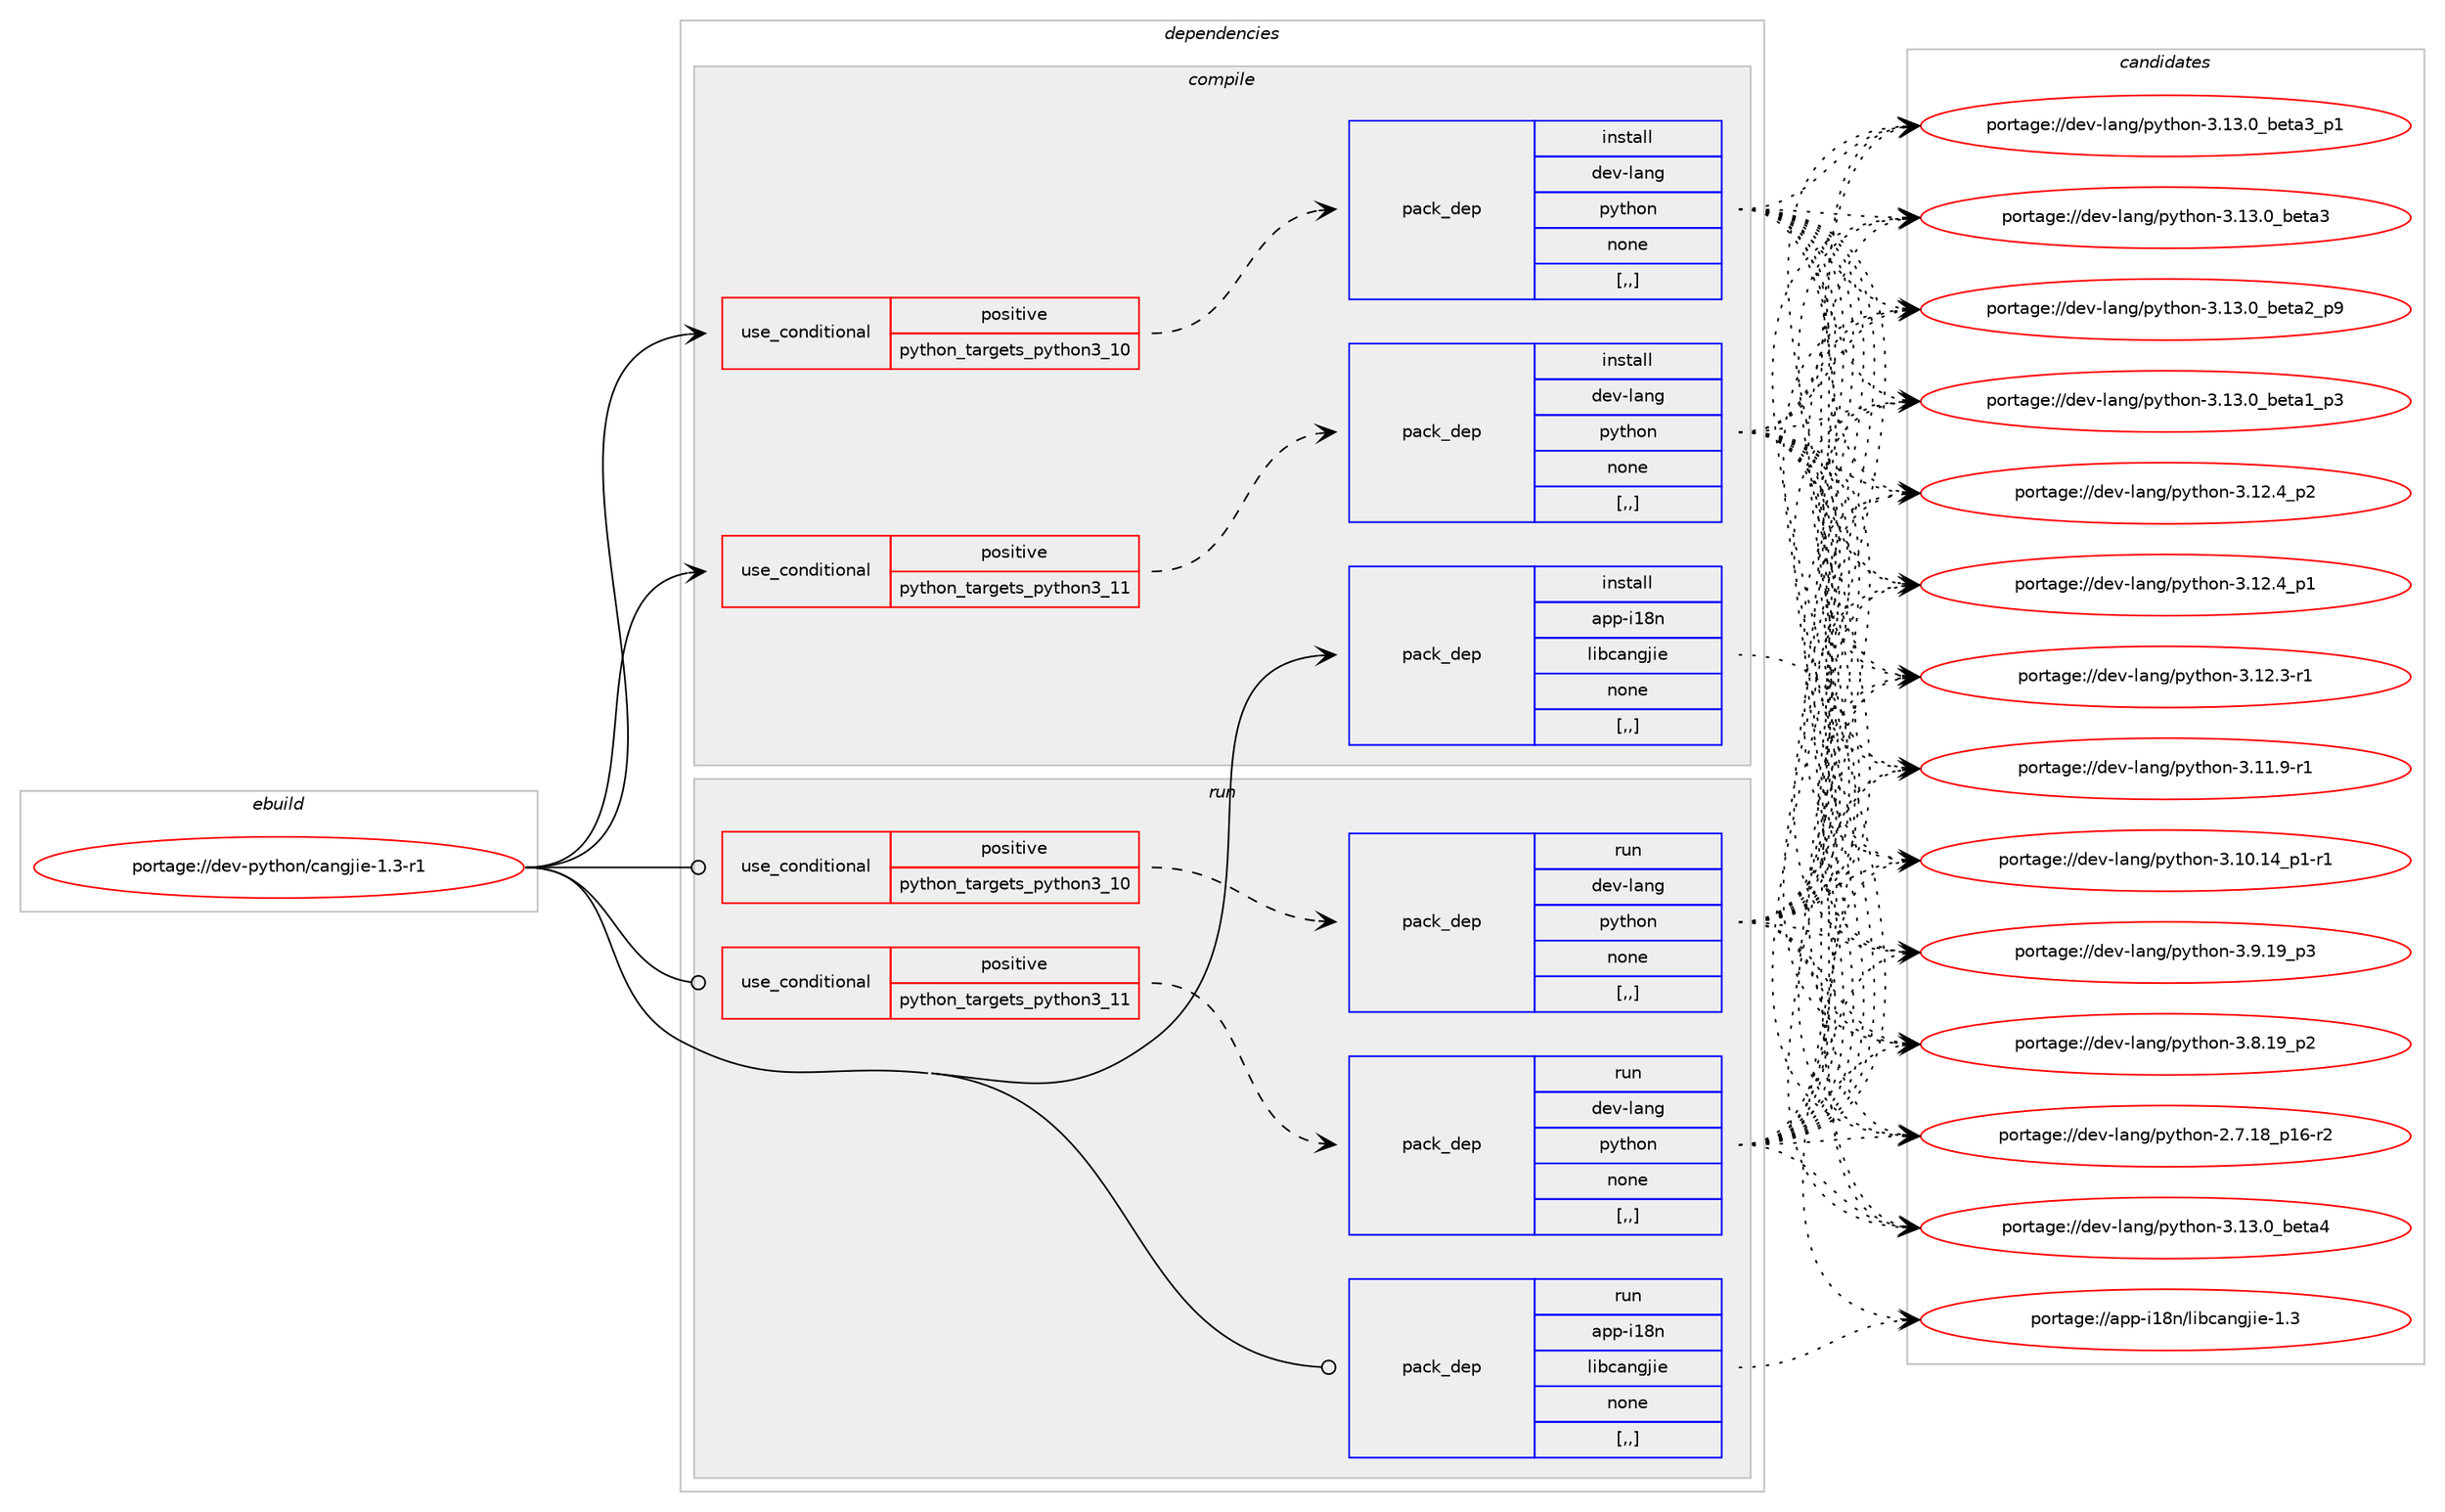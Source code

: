 digraph prolog {

# *************
# Graph options
# *************

newrank=true;
concentrate=true;
compound=true;
graph [rankdir=LR,fontname=Helvetica,fontsize=10,ranksep=1.5];#, ranksep=2.5, nodesep=0.2];
edge  [arrowhead=vee];
node  [fontname=Helvetica,fontsize=10];

# **********
# The ebuild
# **********

subgraph cluster_leftcol {
color=gray;
label=<<i>ebuild</i>>;
id [label="portage://dev-python/cangjie-1.3-r1", color=red, width=4, href="../dev-python/cangjie-1.3-r1.svg"];
}

# ****************
# The dependencies
# ****************

subgraph cluster_midcol {
color=gray;
label=<<i>dependencies</i>>;
subgraph cluster_compile {
fillcolor="#eeeeee";
style=filled;
label=<<i>compile</i>>;
subgraph cond31750 {
dependency143841 [label=<<TABLE BORDER="0" CELLBORDER="1" CELLSPACING="0" CELLPADDING="4"><TR><TD ROWSPAN="3" CELLPADDING="10">use_conditional</TD></TR><TR><TD>positive</TD></TR><TR><TD>python_targets_python3_10</TD></TR></TABLE>>, shape=none, color=red];
subgraph pack110841 {
dependency143842 [label=<<TABLE BORDER="0" CELLBORDER="1" CELLSPACING="0" CELLPADDING="4" WIDTH="220"><TR><TD ROWSPAN="6" CELLPADDING="30">pack_dep</TD></TR><TR><TD WIDTH="110">install</TD></TR><TR><TD>dev-lang</TD></TR><TR><TD>python</TD></TR><TR><TD>none</TD></TR><TR><TD>[,,]</TD></TR></TABLE>>, shape=none, color=blue];
}
dependency143841:e -> dependency143842:w [weight=20,style="dashed",arrowhead="vee"];
}
id:e -> dependency143841:w [weight=20,style="solid",arrowhead="vee"];
subgraph cond31751 {
dependency143843 [label=<<TABLE BORDER="0" CELLBORDER="1" CELLSPACING="0" CELLPADDING="4"><TR><TD ROWSPAN="3" CELLPADDING="10">use_conditional</TD></TR><TR><TD>positive</TD></TR><TR><TD>python_targets_python3_11</TD></TR></TABLE>>, shape=none, color=red];
subgraph pack110842 {
dependency143844 [label=<<TABLE BORDER="0" CELLBORDER="1" CELLSPACING="0" CELLPADDING="4" WIDTH="220"><TR><TD ROWSPAN="6" CELLPADDING="30">pack_dep</TD></TR><TR><TD WIDTH="110">install</TD></TR><TR><TD>dev-lang</TD></TR><TR><TD>python</TD></TR><TR><TD>none</TD></TR><TR><TD>[,,]</TD></TR></TABLE>>, shape=none, color=blue];
}
dependency143843:e -> dependency143844:w [weight=20,style="dashed",arrowhead="vee"];
}
id:e -> dependency143843:w [weight=20,style="solid",arrowhead="vee"];
subgraph pack110843 {
dependency143845 [label=<<TABLE BORDER="0" CELLBORDER="1" CELLSPACING="0" CELLPADDING="4" WIDTH="220"><TR><TD ROWSPAN="6" CELLPADDING="30">pack_dep</TD></TR><TR><TD WIDTH="110">install</TD></TR><TR><TD>app-i18n</TD></TR><TR><TD>libcangjie</TD></TR><TR><TD>none</TD></TR><TR><TD>[,,]</TD></TR></TABLE>>, shape=none, color=blue];
}
id:e -> dependency143845:w [weight=20,style="solid",arrowhead="vee"];
}
subgraph cluster_compileandrun {
fillcolor="#eeeeee";
style=filled;
label=<<i>compile and run</i>>;
}
subgraph cluster_run {
fillcolor="#eeeeee";
style=filled;
label=<<i>run</i>>;
subgraph cond31752 {
dependency143846 [label=<<TABLE BORDER="0" CELLBORDER="1" CELLSPACING="0" CELLPADDING="4"><TR><TD ROWSPAN="3" CELLPADDING="10">use_conditional</TD></TR><TR><TD>positive</TD></TR><TR><TD>python_targets_python3_10</TD></TR></TABLE>>, shape=none, color=red];
subgraph pack110844 {
dependency143847 [label=<<TABLE BORDER="0" CELLBORDER="1" CELLSPACING="0" CELLPADDING="4" WIDTH="220"><TR><TD ROWSPAN="6" CELLPADDING="30">pack_dep</TD></TR><TR><TD WIDTH="110">run</TD></TR><TR><TD>dev-lang</TD></TR><TR><TD>python</TD></TR><TR><TD>none</TD></TR><TR><TD>[,,]</TD></TR></TABLE>>, shape=none, color=blue];
}
dependency143846:e -> dependency143847:w [weight=20,style="dashed",arrowhead="vee"];
}
id:e -> dependency143846:w [weight=20,style="solid",arrowhead="odot"];
subgraph cond31753 {
dependency143848 [label=<<TABLE BORDER="0" CELLBORDER="1" CELLSPACING="0" CELLPADDING="4"><TR><TD ROWSPAN="3" CELLPADDING="10">use_conditional</TD></TR><TR><TD>positive</TD></TR><TR><TD>python_targets_python3_11</TD></TR></TABLE>>, shape=none, color=red];
subgraph pack110845 {
dependency143849 [label=<<TABLE BORDER="0" CELLBORDER="1" CELLSPACING="0" CELLPADDING="4" WIDTH="220"><TR><TD ROWSPAN="6" CELLPADDING="30">pack_dep</TD></TR><TR><TD WIDTH="110">run</TD></TR><TR><TD>dev-lang</TD></TR><TR><TD>python</TD></TR><TR><TD>none</TD></TR><TR><TD>[,,]</TD></TR></TABLE>>, shape=none, color=blue];
}
dependency143848:e -> dependency143849:w [weight=20,style="dashed",arrowhead="vee"];
}
id:e -> dependency143848:w [weight=20,style="solid",arrowhead="odot"];
subgraph pack110846 {
dependency143850 [label=<<TABLE BORDER="0" CELLBORDER="1" CELLSPACING="0" CELLPADDING="4" WIDTH="220"><TR><TD ROWSPAN="6" CELLPADDING="30">pack_dep</TD></TR><TR><TD WIDTH="110">run</TD></TR><TR><TD>app-i18n</TD></TR><TR><TD>libcangjie</TD></TR><TR><TD>none</TD></TR><TR><TD>[,,]</TD></TR></TABLE>>, shape=none, color=blue];
}
id:e -> dependency143850:w [weight=20,style="solid",arrowhead="odot"];
}
}

# **************
# The candidates
# **************

subgraph cluster_choices {
rank=same;
color=gray;
label=<<i>candidates</i>>;

subgraph choice110841 {
color=black;
nodesep=1;
choice1001011184510897110103471121211161041111104551464951464895981011169752 [label="portage://dev-lang/python-3.13.0_beta4", color=red, width=4,href="../dev-lang/python-3.13.0_beta4.svg"];
choice10010111845108971101034711212111610411111045514649514648959810111697519511249 [label="portage://dev-lang/python-3.13.0_beta3_p1", color=red, width=4,href="../dev-lang/python-3.13.0_beta3_p1.svg"];
choice1001011184510897110103471121211161041111104551464951464895981011169751 [label="portage://dev-lang/python-3.13.0_beta3", color=red, width=4,href="../dev-lang/python-3.13.0_beta3.svg"];
choice10010111845108971101034711212111610411111045514649514648959810111697509511257 [label="portage://dev-lang/python-3.13.0_beta2_p9", color=red, width=4,href="../dev-lang/python-3.13.0_beta2_p9.svg"];
choice10010111845108971101034711212111610411111045514649514648959810111697499511251 [label="portage://dev-lang/python-3.13.0_beta1_p3", color=red, width=4,href="../dev-lang/python-3.13.0_beta1_p3.svg"];
choice100101118451089711010347112121116104111110455146495046529511250 [label="portage://dev-lang/python-3.12.4_p2", color=red, width=4,href="../dev-lang/python-3.12.4_p2.svg"];
choice100101118451089711010347112121116104111110455146495046529511249 [label="portage://dev-lang/python-3.12.4_p1", color=red, width=4,href="../dev-lang/python-3.12.4_p1.svg"];
choice100101118451089711010347112121116104111110455146495046514511449 [label="portage://dev-lang/python-3.12.3-r1", color=red, width=4,href="../dev-lang/python-3.12.3-r1.svg"];
choice100101118451089711010347112121116104111110455146494946574511449 [label="portage://dev-lang/python-3.11.9-r1", color=red, width=4,href="../dev-lang/python-3.11.9-r1.svg"];
choice100101118451089711010347112121116104111110455146494846495295112494511449 [label="portage://dev-lang/python-3.10.14_p1-r1", color=red, width=4,href="../dev-lang/python-3.10.14_p1-r1.svg"];
choice100101118451089711010347112121116104111110455146574649579511251 [label="portage://dev-lang/python-3.9.19_p3", color=red, width=4,href="../dev-lang/python-3.9.19_p3.svg"];
choice100101118451089711010347112121116104111110455146564649579511250 [label="portage://dev-lang/python-3.8.19_p2", color=red, width=4,href="../dev-lang/python-3.8.19_p2.svg"];
choice100101118451089711010347112121116104111110455046554649569511249544511450 [label="portage://dev-lang/python-2.7.18_p16-r2", color=red, width=4,href="../dev-lang/python-2.7.18_p16-r2.svg"];
dependency143842:e -> choice1001011184510897110103471121211161041111104551464951464895981011169752:w [style=dotted,weight="100"];
dependency143842:e -> choice10010111845108971101034711212111610411111045514649514648959810111697519511249:w [style=dotted,weight="100"];
dependency143842:e -> choice1001011184510897110103471121211161041111104551464951464895981011169751:w [style=dotted,weight="100"];
dependency143842:e -> choice10010111845108971101034711212111610411111045514649514648959810111697509511257:w [style=dotted,weight="100"];
dependency143842:e -> choice10010111845108971101034711212111610411111045514649514648959810111697499511251:w [style=dotted,weight="100"];
dependency143842:e -> choice100101118451089711010347112121116104111110455146495046529511250:w [style=dotted,weight="100"];
dependency143842:e -> choice100101118451089711010347112121116104111110455146495046529511249:w [style=dotted,weight="100"];
dependency143842:e -> choice100101118451089711010347112121116104111110455146495046514511449:w [style=dotted,weight="100"];
dependency143842:e -> choice100101118451089711010347112121116104111110455146494946574511449:w [style=dotted,weight="100"];
dependency143842:e -> choice100101118451089711010347112121116104111110455146494846495295112494511449:w [style=dotted,weight="100"];
dependency143842:e -> choice100101118451089711010347112121116104111110455146574649579511251:w [style=dotted,weight="100"];
dependency143842:e -> choice100101118451089711010347112121116104111110455146564649579511250:w [style=dotted,weight="100"];
dependency143842:e -> choice100101118451089711010347112121116104111110455046554649569511249544511450:w [style=dotted,weight="100"];
}
subgraph choice110842 {
color=black;
nodesep=1;
choice1001011184510897110103471121211161041111104551464951464895981011169752 [label="portage://dev-lang/python-3.13.0_beta4", color=red, width=4,href="../dev-lang/python-3.13.0_beta4.svg"];
choice10010111845108971101034711212111610411111045514649514648959810111697519511249 [label="portage://dev-lang/python-3.13.0_beta3_p1", color=red, width=4,href="../dev-lang/python-3.13.0_beta3_p1.svg"];
choice1001011184510897110103471121211161041111104551464951464895981011169751 [label="portage://dev-lang/python-3.13.0_beta3", color=red, width=4,href="../dev-lang/python-3.13.0_beta3.svg"];
choice10010111845108971101034711212111610411111045514649514648959810111697509511257 [label="portage://dev-lang/python-3.13.0_beta2_p9", color=red, width=4,href="../dev-lang/python-3.13.0_beta2_p9.svg"];
choice10010111845108971101034711212111610411111045514649514648959810111697499511251 [label="portage://dev-lang/python-3.13.0_beta1_p3", color=red, width=4,href="../dev-lang/python-3.13.0_beta1_p3.svg"];
choice100101118451089711010347112121116104111110455146495046529511250 [label="portage://dev-lang/python-3.12.4_p2", color=red, width=4,href="../dev-lang/python-3.12.4_p2.svg"];
choice100101118451089711010347112121116104111110455146495046529511249 [label="portage://dev-lang/python-3.12.4_p1", color=red, width=4,href="../dev-lang/python-3.12.4_p1.svg"];
choice100101118451089711010347112121116104111110455146495046514511449 [label="portage://dev-lang/python-3.12.3-r1", color=red, width=4,href="../dev-lang/python-3.12.3-r1.svg"];
choice100101118451089711010347112121116104111110455146494946574511449 [label="portage://dev-lang/python-3.11.9-r1", color=red, width=4,href="../dev-lang/python-3.11.9-r1.svg"];
choice100101118451089711010347112121116104111110455146494846495295112494511449 [label="portage://dev-lang/python-3.10.14_p1-r1", color=red, width=4,href="../dev-lang/python-3.10.14_p1-r1.svg"];
choice100101118451089711010347112121116104111110455146574649579511251 [label="portage://dev-lang/python-3.9.19_p3", color=red, width=4,href="../dev-lang/python-3.9.19_p3.svg"];
choice100101118451089711010347112121116104111110455146564649579511250 [label="portage://dev-lang/python-3.8.19_p2", color=red, width=4,href="../dev-lang/python-3.8.19_p2.svg"];
choice100101118451089711010347112121116104111110455046554649569511249544511450 [label="portage://dev-lang/python-2.7.18_p16-r2", color=red, width=4,href="../dev-lang/python-2.7.18_p16-r2.svg"];
dependency143844:e -> choice1001011184510897110103471121211161041111104551464951464895981011169752:w [style=dotted,weight="100"];
dependency143844:e -> choice10010111845108971101034711212111610411111045514649514648959810111697519511249:w [style=dotted,weight="100"];
dependency143844:e -> choice1001011184510897110103471121211161041111104551464951464895981011169751:w [style=dotted,weight="100"];
dependency143844:e -> choice10010111845108971101034711212111610411111045514649514648959810111697509511257:w [style=dotted,weight="100"];
dependency143844:e -> choice10010111845108971101034711212111610411111045514649514648959810111697499511251:w [style=dotted,weight="100"];
dependency143844:e -> choice100101118451089711010347112121116104111110455146495046529511250:w [style=dotted,weight="100"];
dependency143844:e -> choice100101118451089711010347112121116104111110455146495046529511249:w [style=dotted,weight="100"];
dependency143844:e -> choice100101118451089711010347112121116104111110455146495046514511449:w [style=dotted,weight="100"];
dependency143844:e -> choice100101118451089711010347112121116104111110455146494946574511449:w [style=dotted,weight="100"];
dependency143844:e -> choice100101118451089711010347112121116104111110455146494846495295112494511449:w [style=dotted,weight="100"];
dependency143844:e -> choice100101118451089711010347112121116104111110455146574649579511251:w [style=dotted,weight="100"];
dependency143844:e -> choice100101118451089711010347112121116104111110455146564649579511250:w [style=dotted,weight="100"];
dependency143844:e -> choice100101118451089711010347112121116104111110455046554649569511249544511450:w [style=dotted,weight="100"];
}
subgraph choice110843 {
color=black;
nodesep=1;
choice971121124510549561104710810598999711010310610510145494651 [label="portage://app-i18n/libcangjie-1.3", color=red, width=4,href="../app-i18n/libcangjie-1.3.svg"];
dependency143845:e -> choice971121124510549561104710810598999711010310610510145494651:w [style=dotted,weight="100"];
}
subgraph choice110844 {
color=black;
nodesep=1;
choice1001011184510897110103471121211161041111104551464951464895981011169752 [label="portage://dev-lang/python-3.13.0_beta4", color=red, width=4,href="../dev-lang/python-3.13.0_beta4.svg"];
choice10010111845108971101034711212111610411111045514649514648959810111697519511249 [label="portage://dev-lang/python-3.13.0_beta3_p1", color=red, width=4,href="../dev-lang/python-3.13.0_beta3_p1.svg"];
choice1001011184510897110103471121211161041111104551464951464895981011169751 [label="portage://dev-lang/python-3.13.0_beta3", color=red, width=4,href="../dev-lang/python-3.13.0_beta3.svg"];
choice10010111845108971101034711212111610411111045514649514648959810111697509511257 [label="portage://dev-lang/python-3.13.0_beta2_p9", color=red, width=4,href="../dev-lang/python-3.13.0_beta2_p9.svg"];
choice10010111845108971101034711212111610411111045514649514648959810111697499511251 [label="portage://dev-lang/python-3.13.0_beta1_p3", color=red, width=4,href="../dev-lang/python-3.13.0_beta1_p3.svg"];
choice100101118451089711010347112121116104111110455146495046529511250 [label="portage://dev-lang/python-3.12.4_p2", color=red, width=4,href="../dev-lang/python-3.12.4_p2.svg"];
choice100101118451089711010347112121116104111110455146495046529511249 [label="portage://dev-lang/python-3.12.4_p1", color=red, width=4,href="../dev-lang/python-3.12.4_p1.svg"];
choice100101118451089711010347112121116104111110455146495046514511449 [label="portage://dev-lang/python-3.12.3-r1", color=red, width=4,href="../dev-lang/python-3.12.3-r1.svg"];
choice100101118451089711010347112121116104111110455146494946574511449 [label="portage://dev-lang/python-3.11.9-r1", color=red, width=4,href="../dev-lang/python-3.11.9-r1.svg"];
choice100101118451089711010347112121116104111110455146494846495295112494511449 [label="portage://dev-lang/python-3.10.14_p1-r1", color=red, width=4,href="../dev-lang/python-3.10.14_p1-r1.svg"];
choice100101118451089711010347112121116104111110455146574649579511251 [label="portage://dev-lang/python-3.9.19_p3", color=red, width=4,href="../dev-lang/python-3.9.19_p3.svg"];
choice100101118451089711010347112121116104111110455146564649579511250 [label="portage://dev-lang/python-3.8.19_p2", color=red, width=4,href="../dev-lang/python-3.8.19_p2.svg"];
choice100101118451089711010347112121116104111110455046554649569511249544511450 [label="portage://dev-lang/python-2.7.18_p16-r2", color=red, width=4,href="../dev-lang/python-2.7.18_p16-r2.svg"];
dependency143847:e -> choice1001011184510897110103471121211161041111104551464951464895981011169752:w [style=dotted,weight="100"];
dependency143847:e -> choice10010111845108971101034711212111610411111045514649514648959810111697519511249:w [style=dotted,weight="100"];
dependency143847:e -> choice1001011184510897110103471121211161041111104551464951464895981011169751:w [style=dotted,weight="100"];
dependency143847:e -> choice10010111845108971101034711212111610411111045514649514648959810111697509511257:w [style=dotted,weight="100"];
dependency143847:e -> choice10010111845108971101034711212111610411111045514649514648959810111697499511251:w [style=dotted,weight="100"];
dependency143847:e -> choice100101118451089711010347112121116104111110455146495046529511250:w [style=dotted,weight="100"];
dependency143847:e -> choice100101118451089711010347112121116104111110455146495046529511249:w [style=dotted,weight="100"];
dependency143847:e -> choice100101118451089711010347112121116104111110455146495046514511449:w [style=dotted,weight="100"];
dependency143847:e -> choice100101118451089711010347112121116104111110455146494946574511449:w [style=dotted,weight="100"];
dependency143847:e -> choice100101118451089711010347112121116104111110455146494846495295112494511449:w [style=dotted,weight="100"];
dependency143847:e -> choice100101118451089711010347112121116104111110455146574649579511251:w [style=dotted,weight="100"];
dependency143847:e -> choice100101118451089711010347112121116104111110455146564649579511250:w [style=dotted,weight="100"];
dependency143847:e -> choice100101118451089711010347112121116104111110455046554649569511249544511450:w [style=dotted,weight="100"];
}
subgraph choice110845 {
color=black;
nodesep=1;
choice1001011184510897110103471121211161041111104551464951464895981011169752 [label="portage://dev-lang/python-3.13.0_beta4", color=red, width=4,href="../dev-lang/python-3.13.0_beta4.svg"];
choice10010111845108971101034711212111610411111045514649514648959810111697519511249 [label="portage://dev-lang/python-3.13.0_beta3_p1", color=red, width=4,href="../dev-lang/python-3.13.0_beta3_p1.svg"];
choice1001011184510897110103471121211161041111104551464951464895981011169751 [label="portage://dev-lang/python-3.13.0_beta3", color=red, width=4,href="../dev-lang/python-3.13.0_beta3.svg"];
choice10010111845108971101034711212111610411111045514649514648959810111697509511257 [label="portage://dev-lang/python-3.13.0_beta2_p9", color=red, width=4,href="../dev-lang/python-3.13.0_beta2_p9.svg"];
choice10010111845108971101034711212111610411111045514649514648959810111697499511251 [label="portage://dev-lang/python-3.13.0_beta1_p3", color=red, width=4,href="../dev-lang/python-3.13.0_beta1_p3.svg"];
choice100101118451089711010347112121116104111110455146495046529511250 [label="portage://dev-lang/python-3.12.4_p2", color=red, width=4,href="../dev-lang/python-3.12.4_p2.svg"];
choice100101118451089711010347112121116104111110455146495046529511249 [label="portage://dev-lang/python-3.12.4_p1", color=red, width=4,href="../dev-lang/python-3.12.4_p1.svg"];
choice100101118451089711010347112121116104111110455146495046514511449 [label="portage://dev-lang/python-3.12.3-r1", color=red, width=4,href="../dev-lang/python-3.12.3-r1.svg"];
choice100101118451089711010347112121116104111110455146494946574511449 [label="portage://dev-lang/python-3.11.9-r1", color=red, width=4,href="../dev-lang/python-3.11.9-r1.svg"];
choice100101118451089711010347112121116104111110455146494846495295112494511449 [label="portage://dev-lang/python-3.10.14_p1-r1", color=red, width=4,href="../dev-lang/python-3.10.14_p1-r1.svg"];
choice100101118451089711010347112121116104111110455146574649579511251 [label="portage://dev-lang/python-3.9.19_p3", color=red, width=4,href="../dev-lang/python-3.9.19_p3.svg"];
choice100101118451089711010347112121116104111110455146564649579511250 [label="portage://dev-lang/python-3.8.19_p2", color=red, width=4,href="../dev-lang/python-3.8.19_p2.svg"];
choice100101118451089711010347112121116104111110455046554649569511249544511450 [label="portage://dev-lang/python-2.7.18_p16-r2", color=red, width=4,href="../dev-lang/python-2.7.18_p16-r2.svg"];
dependency143849:e -> choice1001011184510897110103471121211161041111104551464951464895981011169752:w [style=dotted,weight="100"];
dependency143849:e -> choice10010111845108971101034711212111610411111045514649514648959810111697519511249:w [style=dotted,weight="100"];
dependency143849:e -> choice1001011184510897110103471121211161041111104551464951464895981011169751:w [style=dotted,weight="100"];
dependency143849:e -> choice10010111845108971101034711212111610411111045514649514648959810111697509511257:w [style=dotted,weight="100"];
dependency143849:e -> choice10010111845108971101034711212111610411111045514649514648959810111697499511251:w [style=dotted,weight="100"];
dependency143849:e -> choice100101118451089711010347112121116104111110455146495046529511250:w [style=dotted,weight="100"];
dependency143849:e -> choice100101118451089711010347112121116104111110455146495046529511249:w [style=dotted,weight="100"];
dependency143849:e -> choice100101118451089711010347112121116104111110455146495046514511449:w [style=dotted,weight="100"];
dependency143849:e -> choice100101118451089711010347112121116104111110455146494946574511449:w [style=dotted,weight="100"];
dependency143849:e -> choice100101118451089711010347112121116104111110455146494846495295112494511449:w [style=dotted,weight="100"];
dependency143849:e -> choice100101118451089711010347112121116104111110455146574649579511251:w [style=dotted,weight="100"];
dependency143849:e -> choice100101118451089711010347112121116104111110455146564649579511250:w [style=dotted,weight="100"];
dependency143849:e -> choice100101118451089711010347112121116104111110455046554649569511249544511450:w [style=dotted,weight="100"];
}
subgraph choice110846 {
color=black;
nodesep=1;
choice971121124510549561104710810598999711010310610510145494651 [label="portage://app-i18n/libcangjie-1.3", color=red, width=4,href="../app-i18n/libcangjie-1.3.svg"];
dependency143850:e -> choice971121124510549561104710810598999711010310610510145494651:w [style=dotted,weight="100"];
}
}

}
